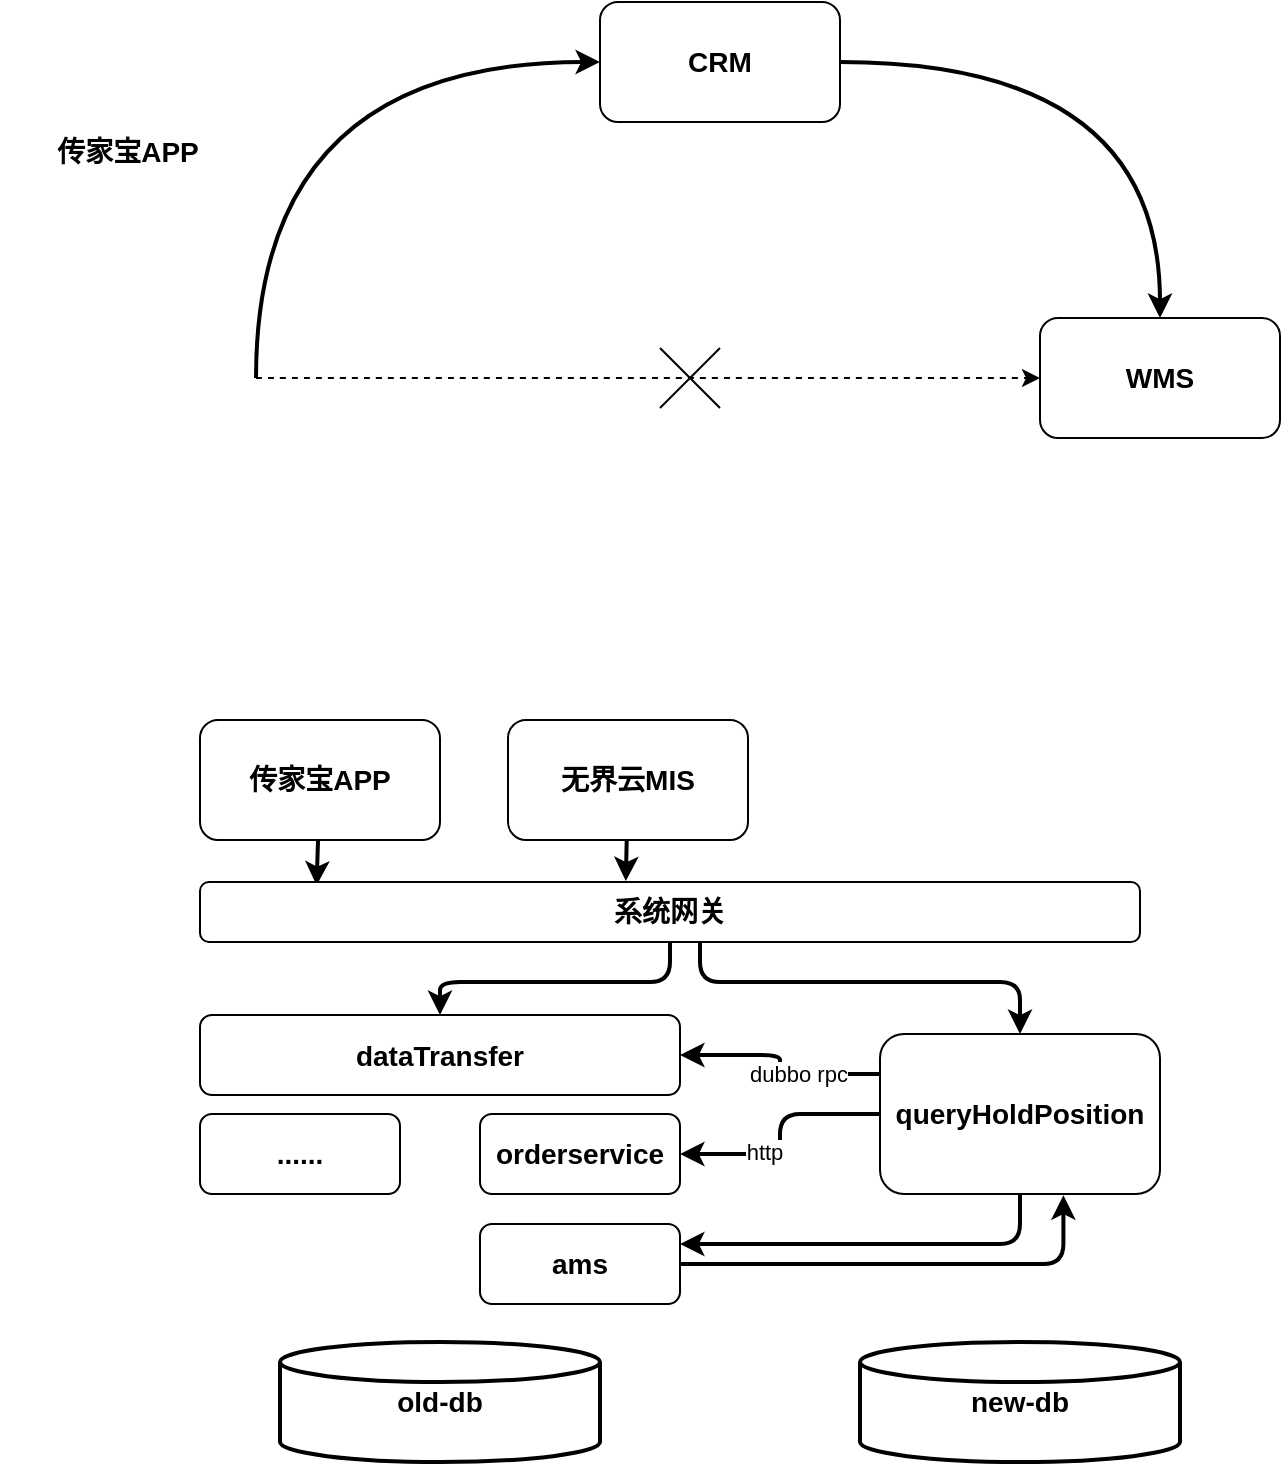 <mxfile version="13.8.8" type="github">
  <diagram id="4M6cvf-wNQGp04bEgHVv" name="Page-1">
    <mxGraphModel dx="913" dy="520" grid="1" gridSize="10" guides="1" tooltips="1" connect="1" arrows="1" fold="1" page="1" pageScale="1" pageWidth="827" pageHeight="1169" math="0" shadow="0">
      <root>
        <mxCell id="0" />
        <mxCell id="1" parent="0" />
        <mxCell id="v3LSID4Q7Y9ywk__LUuI-16" style="edgeStyle=orthogonalEdgeStyle;orthogonalLoop=1;jettySize=auto;html=1;exitX=1;exitY=0.5;exitDx=0;exitDy=0;curved=1;dashed=1;" parent="1" source="v3LSID4Q7Y9ywk__LUuI-2" target="v3LSID4Q7Y9ywk__LUuI-3" edge="1">
          <mxGeometry relative="1" as="geometry" />
        </mxCell>
        <mxCell id="v3LSID4Q7Y9ywk__LUuI-18" style="edgeStyle=orthogonalEdgeStyle;curved=1;orthogonalLoop=1;jettySize=auto;html=1;exitX=1;exitY=0.5;exitDx=0;exitDy=0;entryX=0;entryY=0.5;entryDx=0;entryDy=0;strokeWidth=2;" parent="1" source="v3LSID4Q7Y9ywk__LUuI-2" target="v3LSID4Q7Y9ywk__LUuI-8" edge="1">
          <mxGeometry relative="1" as="geometry">
            <Array as="points">
              <mxPoint x="168" y="100" />
            </Array>
          </mxGeometry>
        </mxCell>
        <mxCell id="v3LSID4Q7Y9ywk__LUuI-2" value="" style="shape=image;html=1;verticalAlign=top;verticalLabelPosition=bottom;labelBackgroundColor=#ffffff;imageAspect=0;aspect=fixed;image=https://cdn2.iconfinder.com/data/icons/it-technology/70/phoneidk-128.png" parent="1" vertex="1">
          <mxGeometry x="40" y="194" width="128" height="128" as="geometry" />
        </mxCell>
        <mxCell id="v3LSID4Q7Y9ywk__LUuI-3" value="&lt;font style=&quot;font-size: 14px&quot;&gt;&lt;b&gt;WMS&lt;/b&gt;&lt;/font&gt;" style="rounded=1;whiteSpace=wrap;html=1;" parent="1" vertex="1">
          <mxGeometry x="560" y="228" width="120" height="60" as="geometry" />
        </mxCell>
        <mxCell id="v3LSID4Q7Y9ywk__LUuI-4" value="&lt;font style=&quot;font-size: 14px&quot;&gt;&lt;b&gt;传家宝APP&lt;/b&gt;&lt;/font&gt;" style="text;html=1;strokeColor=none;fillColor=none;align=center;verticalAlign=middle;whiteSpace=wrap;rounded=0;" parent="1" vertex="1">
          <mxGeometry x="51" y="130" width="106" height="30" as="geometry" />
        </mxCell>
        <mxCell id="v3LSID4Q7Y9ywk__LUuI-17" style="edgeStyle=orthogonalEdgeStyle;curved=1;orthogonalLoop=1;jettySize=auto;html=1;exitX=1;exitY=0.5;exitDx=0;exitDy=0;entryX=0.5;entryY=0;entryDx=0;entryDy=0;strokeWidth=2;" parent="1" source="v3LSID4Q7Y9ywk__LUuI-8" target="v3LSID4Q7Y9ywk__LUuI-3" edge="1">
          <mxGeometry relative="1" as="geometry" />
        </mxCell>
        <mxCell id="v3LSID4Q7Y9ywk__LUuI-8" value="&lt;font style=&quot;font-size: 14px&quot;&gt;&lt;b&gt;CRM&lt;/b&gt;&lt;/font&gt;" style="rounded=1;whiteSpace=wrap;html=1;" parent="1" vertex="1">
          <mxGeometry x="340" y="70" width="120" height="60" as="geometry" />
        </mxCell>
        <mxCell id="v3LSID4Q7Y9ywk__LUuI-19" value="" style="shape=umlDestroy;" parent="1" vertex="1">
          <mxGeometry x="370" y="243" width="30" height="30" as="geometry" />
        </mxCell>
        <mxCell id="aRLXndUoPMk3WcoZ594I-13" style="orthogonalLoop=1;jettySize=auto;html=1;entryX=0.124;entryY=0.058;entryDx=0;entryDy=0;entryPerimeter=0;strokeWidth=2;" edge="1" parent="1" source="aRLXndUoPMk3WcoZ594I-2" target="aRLXndUoPMk3WcoZ594I-4">
          <mxGeometry relative="1" as="geometry" />
        </mxCell>
        <mxCell id="aRLXndUoPMk3WcoZ594I-2" value="&lt;font style=&quot;font-size: 14px&quot;&gt;&lt;b&gt;传家宝APP&lt;/b&gt;&lt;/font&gt;" style="rounded=1;whiteSpace=wrap;html=1;" vertex="1" parent="1">
          <mxGeometry x="140" y="429" width="120" height="60" as="geometry" />
        </mxCell>
        <mxCell id="aRLXndUoPMk3WcoZ594I-14" style="edgeStyle=none;orthogonalLoop=1;jettySize=auto;html=1;entryX=0.453;entryY=-0.015;entryDx=0;entryDy=0;entryPerimeter=0;strokeWidth=2;" edge="1" parent="1" source="aRLXndUoPMk3WcoZ594I-3" target="aRLXndUoPMk3WcoZ594I-4">
          <mxGeometry relative="1" as="geometry" />
        </mxCell>
        <mxCell id="aRLXndUoPMk3WcoZ594I-3" value="&lt;font style=&quot;font-size: 14px&quot;&gt;&lt;b&gt;无界云MIS&lt;/b&gt;&lt;/font&gt;" style="rounded=1;whiteSpace=wrap;html=1;" vertex="1" parent="1">
          <mxGeometry x="294" y="429" width="120" height="60" as="geometry" />
        </mxCell>
        <mxCell id="aRLXndUoPMk3WcoZ594I-15" style="edgeStyle=orthogonalEdgeStyle;orthogonalLoop=1;jettySize=auto;html=1;entryX=0.5;entryY=0;entryDx=0;entryDy=0;strokeWidth=2;" edge="1" parent="1" target="aRLXndUoPMk3WcoZ594I-8">
          <mxGeometry relative="1" as="geometry">
            <mxPoint x="390" y="540" as="sourcePoint" />
            <Array as="points">
              <mxPoint x="390" y="560" />
              <mxPoint x="550" y="560" />
            </Array>
          </mxGeometry>
        </mxCell>
        <mxCell id="aRLXndUoPMk3WcoZ594I-16" style="edgeStyle=orthogonalEdgeStyle;orthogonalLoop=1;jettySize=auto;html=1;strokeWidth=2;" edge="1" parent="1" source="aRLXndUoPMk3WcoZ594I-4" target="aRLXndUoPMk3WcoZ594I-5">
          <mxGeometry relative="1" as="geometry" />
        </mxCell>
        <mxCell id="aRLXndUoPMk3WcoZ594I-4" value="&lt;span style=&quot;font-size: 14px&quot;&gt;&lt;b&gt;系统网关&lt;/b&gt;&lt;/span&gt;" style="rounded=1;whiteSpace=wrap;html=1;" vertex="1" parent="1">
          <mxGeometry x="140" y="510" width="470" height="30" as="geometry" />
        </mxCell>
        <mxCell id="aRLXndUoPMk3WcoZ594I-5" value="&lt;span style=&quot;font-size: 14px&quot;&gt;&lt;b&gt;dataTransfer&lt;br&gt;&lt;/b&gt;&lt;/span&gt;" style="rounded=1;whiteSpace=wrap;html=1;" vertex="1" parent="1">
          <mxGeometry x="140" y="576.5" width="240" height="40" as="geometry" />
        </mxCell>
        <mxCell id="aRLXndUoPMk3WcoZ594I-6" value="&lt;span style=&quot;font-size: 14px&quot;&gt;&lt;b&gt;orderservice&lt;br&gt;&lt;/b&gt;&lt;/span&gt;" style="rounded=1;whiteSpace=wrap;html=1;" vertex="1" parent="1">
          <mxGeometry x="280" y="626" width="100" height="40" as="geometry" />
        </mxCell>
        <mxCell id="aRLXndUoPMk3WcoZ594I-7" value="&lt;span style=&quot;font-size: 14px&quot;&gt;&lt;b&gt;......&lt;br&gt;&lt;/b&gt;&lt;/span&gt;" style="rounded=1;whiteSpace=wrap;html=1;" vertex="1" parent="1">
          <mxGeometry x="140" y="626" width="100" height="40" as="geometry" />
        </mxCell>
        <mxCell id="aRLXndUoPMk3WcoZ594I-20" style="edgeStyle=orthogonalEdgeStyle;orthogonalLoop=1;jettySize=auto;html=1;entryX=1;entryY=0.5;entryDx=0;entryDy=0;strokeWidth=2;" edge="1" parent="1" source="aRLXndUoPMk3WcoZ594I-8" target="aRLXndUoPMk3WcoZ594I-6">
          <mxGeometry relative="1" as="geometry" />
        </mxCell>
        <mxCell id="aRLXndUoPMk3WcoZ594I-21" value="http" style="edgeLabel;html=1;align=center;verticalAlign=middle;resizable=0;points=[];" vertex="1" connectable="0" parent="aRLXndUoPMk3WcoZ594I-20">
          <mxGeometry x="0.305" y="-1" relative="1" as="geometry">
            <mxPoint as="offset" />
          </mxGeometry>
        </mxCell>
        <mxCell id="aRLXndUoPMk3WcoZ594I-22" style="edgeStyle=orthogonalEdgeStyle;orthogonalLoop=1;jettySize=auto;html=1;exitX=0;exitY=0.25;exitDx=0;exitDy=0;entryX=1;entryY=0.5;entryDx=0;entryDy=0;strokeWidth=2;" edge="1" parent="1" source="aRLXndUoPMk3WcoZ594I-8" target="aRLXndUoPMk3WcoZ594I-5">
          <mxGeometry relative="1" as="geometry" />
        </mxCell>
        <mxCell id="aRLXndUoPMk3WcoZ594I-23" value="dubbo rpc" style="edgeLabel;html=1;align=center;verticalAlign=middle;resizable=0;points=[];" vertex="1" connectable="0" parent="aRLXndUoPMk3WcoZ594I-22">
          <mxGeometry x="-0.246" relative="1" as="geometry">
            <mxPoint as="offset" />
          </mxGeometry>
        </mxCell>
        <mxCell id="aRLXndUoPMk3WcoZ594I-27" style="edgeStyle=orthogonalEdgeStyle;orthogonalLoop=1;jettySize=auto;html=1;entryX=1;entryY=0.25;entryDx=0;entryDy=0;strokeWidth=2;" edge="1" parent="1" source="aRLXndUoPMk3WcoZ594I-8" target="aRLXndUoPMk3WcoZ594I-17">
          <mxGeometry relative="1" as="geometry">
            <Array as="points">
              <mxPoint x="550" y="691" />
            </Array>
          </mxGeometry>
        </mxCell>
        <mxCell id="aRLXndUoPMk3WcoZ594I-8" value="&lt;span style=&quot;font-size: 14px&quot;&gt;&lt;b&gt;queryHoldPosition&lt;br&gt;&lt;/b&gt;&lt;/span&gt;" style="rounded=1;whiteSpace=wrap;html=1;" vertex="1" parent="1">
          <mxGeometry x="480" y="586" width="140" height="80" as="geometry" />
        </mxCell>
        <mxCell id="aRLXndUoPMk3WcoZ594I-11" value="&lt;b style=&quot;font-size: 14px&quot;&gt;old-db&lt;/b&gt;" style="strokeWidth=2;html=1;shape=mxgraph.flowchart.database;whiteSpace=wrap;" vertex="1" parent="1">
          <mxGeometry x="180" y="740" width="160" height="60" as="geometry" />
        </mxCell>
        <mxCell id="aRLXndUoPMk3WcoZ594I-12" value="&lt;b style=&quot;font-size: 14px&quot;&gt;new-db&lt;/b&gt;" style="strokeWidth=2;html=1;shape=mxgraph.flowchart.database;whiteSpace=wrap;" vertex="1" parent="1">
          <mxGeometry x="470" y="740" width="160" height="60" as="geometry" />
        </mxCell>
        <mxCell id="aRLXndUoPMk3WcoZ594I-25" style="edgeStyle=orthogonalEdgeStyle;orthogonalLoop=1;jettySize=auto;html=1;entryX=0.655;entryY=1.008;entryDx=0;entryDy=0;entryPerimeter=0;strokeWidth=2;" edge="1" parent="1" source="aRLXndUoPMk3WcoZ594I-17" target="aRLXndUoPMk3WcoZ594I-8">
          <mxGeometry relative="1" as="geometry" />
        </mxCell>
        <mxCell id="aRLXndUoPMk3WcoZ594I-17" value="&lt;span style=&quot;font-size: 14px&quot;&gt;&lt;b&gt;ams&lt;br&gt;&lt;/b&gt;&lt;/span&gt;" style="rounded=1;whiteSpace=wrap;html=1;" vertex="1" parent="1">
          <mxGeometry x="280" y="681" width="100" height="40" as="geometry" />
        </mxCell>
      </root>
    </mxGraphModel>
  </diagram>
</mxfile>
